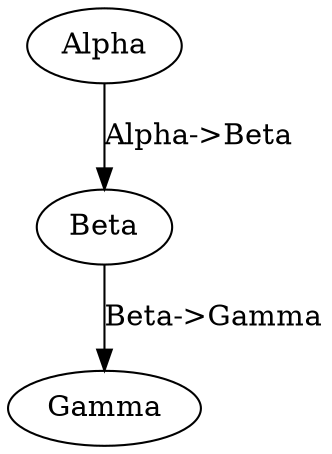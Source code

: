 strict digraph G {
  1 [ label="Alpha" ];
  2 [ label="Beta" ];
  3 [ label="Gamma" ];
  1 -> 2 [ label="Alpha->Beta" ];
  2 -> 3 [ label="Beta->Gamma" ];
}
